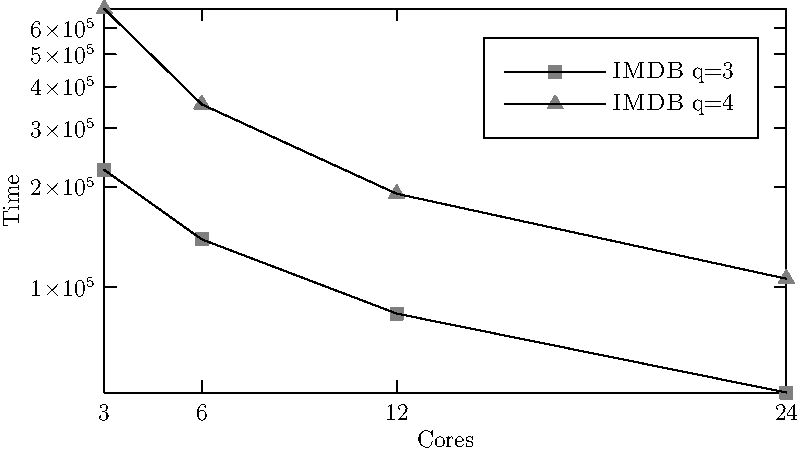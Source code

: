 import graph;

// picture pic;
real xsize=160*2.5, ysize=90*2.5;

scale(Linear,Log);
size(xsize,ysize,IgnoreAspect);

scale(Linear,Log);
pair[] f={
    (3, 224815),
    (6, 139107),
    (12, 83271),
    (24, 48220),
};

scale(Linear,Log);
draw(graph(f),"$\textsc{IMDB}$ q=3", marker(scale(1.5mm)*polygon(4),grey,FillDraw(grey),above=false));


// frame mark;
// filldraw(mark,scale(0.8mm)*polygon(6),green,green);
// draw(mark,scale(0.8mm)*cross(6),blue);

pair[] f2={
     (3, 684342),
     (6, 353856),
    (12, 190719),
    (24, 105943),
};

scale(Linear,Log);
draw(graph(f2),"$\textsc{IMDB}$ q=4", marker(scale(1.5mm)*polygon(3),grey,FillDraw(grey),above=false));

scale(Linear,Log);

xaxis("Cores",BottomTop,LeftTicks(DefaultFormat,new real[] {3, 6, 12, 24}));

scale(Linear,Log);

yaxis("Time",LeftRight,RightTicks(DefaultFormat, new real[] { 100000, 200000, 300000, 400000, 500000, 600000 } ));

add(currentpicture, legend(),point(NE),20SW,UnFill);

// Fit pic to W of origin:
scale(Linear,Log);

// add(pic.fit(),(0,0),W);
